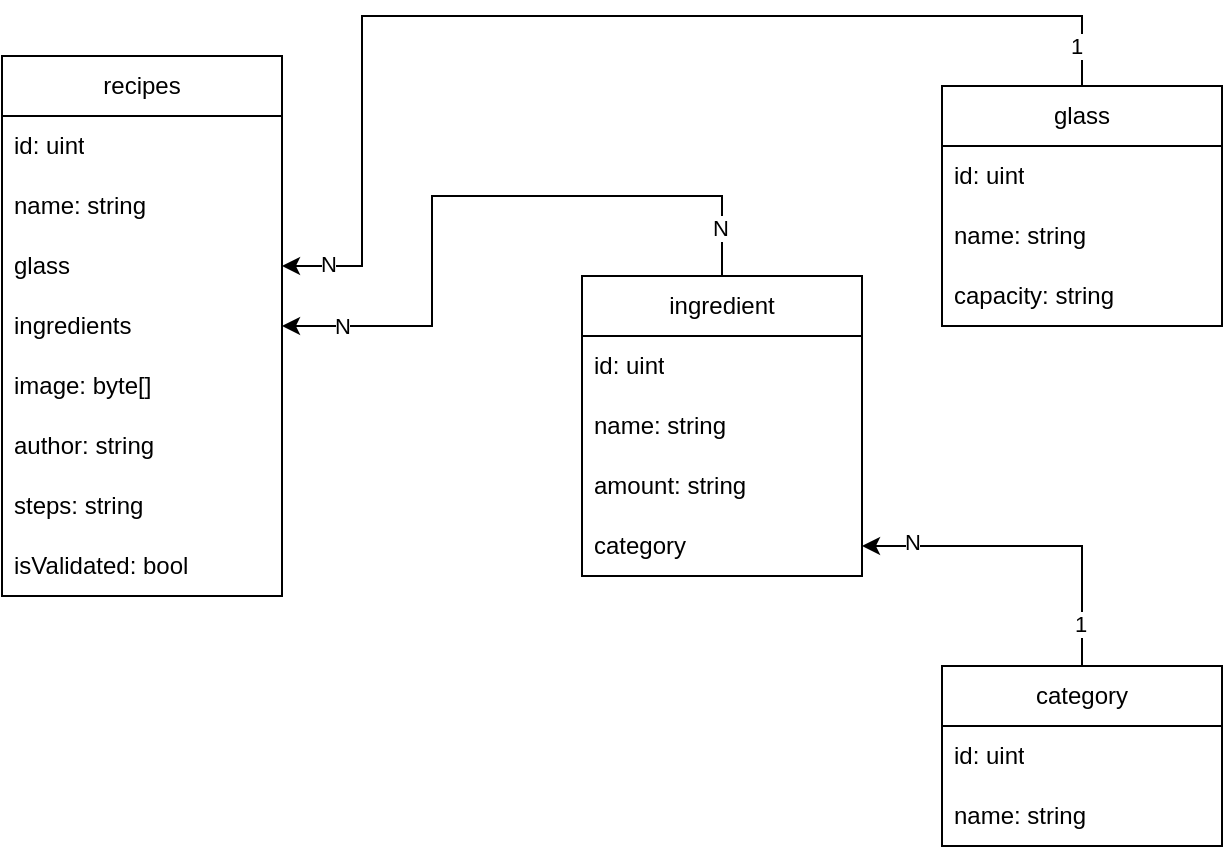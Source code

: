 <mxfile version="28.2.1">
  <diagram name="1 oldal" id="gQzcmwEZGKMXMhkaPZ73">
    <mxGraphModel dx="1185" dy="563" grid="1" gridSize="10" guides="1" tooltips="1" connect="1" arrows="1" fold="1" page="1" pageScale="1" pageWidth="827" pageHeight="1169" math="0" shadow="0">
      <root>
        <mxCell id="0" />
        <mxCell id="1" parent="0" />
        <mxCell id="a4zrQb8dyyV0tMMnkysl-1" value="recipes" style="swimlane;fontStyle=0;childLayout=stackLayout;horizontal=1;startSize=30;horizontalStack=0;resizeParent=1;resizeParentMax=0;resizeLast=0;collapsible=1;marginBottom=0;whiteSpace=wrap;html=1;" vertex="1" parent="1">
          <mxGeometry x="110" y="280" width="140" height="270" as="geometry" />
        </mxCell>
        <mxCell id="a4zrQb8dyyV0tMMnkysl-9" value="id: uint" style="text;strokeColor=none;fillColor=none;align=left;verticalAlign=middle;spacingLeft=4;spacingRight=4;overflow=hidden;points=[[0,0.5],[1,0.5]];portConstraint=eastwest;rotatable=0;whiteSpace=wrap;html=1;" vertex="1" parent="a4zrQb8dyyV0tMMnkysl-1">
          <mxGeometry y="30" width="140" height="30" as="geometry" />
        </mxCell>
        <mxCell id="a4zrQb8dyyV0tMMnkysl-2" value="name: string" style="text;strokeColor=none;fillColor=none;align=left;verticalAlign=middle;spacingLeft=4;spacingRight=4;overflow=hidden;points=[[0,0.5],[1,0.5]];portConstraint=eastwest;rotatable=0;whiteSpace=wrap;html=1;" vertex="1" parent="a4zrQb8dyyV0tMMnkysl-1">
          <mxGeometry y="60" width="140" height="30" as="geometry" />
        </mxCell>
        <mxCell id="a4zrQb8dyyV0tMMnkysl-3" value="glass" style="text;strokeColor=none;fillColor=none;align=left;verticalAlign=middle;spacingLeft=4;spacingRight=4;overflow=hidden;points=[[0,0.5],[1,0.5]];portConstraint=eastwest;rotatable=0;whiteSpace=wrap;html=1;" vertex="1" parent="a4zrQb8dyyV0tMMnkysl-1">
          <mxGeometry y="90" width="140" height="30" as="geometry" />
        </mxCell>
        <mxCell id="a4zrQb8dyyV0tMMnkysl-4" value="ingredients" style="text;strokeColor=none;fillColor=none;align=left;verticalAlign=middle;spacingLeft=4;spacingRight=4;overflow=hidden;points=[[0,0.5],[1,0.5]];portConstraint=eastwest;rotatable=0;whiteSpace=wrap;html=1;" vertex="1" parent="a4zrQb8dyyV0tMMnkysl-1">
          <mxGeometry y="120" width="140" height="30" as="geometry" />
        </mxCell>
        <mxCell id="a4zrQb8dyyV0tMMnkysl-42" value="image: byte[]" style="text;strokeColor=none;fillColor=none;align=left;verticalAlign=middle;spacingLeft=4;spacingRight=4;overflow=hidden;points=[[0,0.5],[1,0.5]];portConstraint=eastwest;rotatable=0;whiteSpace=wrap;html=1;" vertex="1" parent="a4zrQb8dyyV0tMMnkysl-1">
          <mxGeometry y="150" width="140" height="30" as="geometry" />
        </mxCell>
        <mxCell id="a4zrQb8dyyV0tMMnkysl-31" value="author: string" style="text;strokeColor=none;fillColor=none;align=left;verticalAlign=middle;spacingLeft=4;spacingRight=4;overflow=hidden;points=[[0,0.5],[1,0.5]];portConstraint=eastwest;rotatable=0;whiteSpace=wrap;html=1;" vertex="1" parent="a4zrQb8dyyV0tMMnkysl-1">
          <mxGeometry y="180" width="140" height="30" as="geometry" />
        </mxCell>
        <mxCell id="a4zrQb8dyyV0tMMnkysl-32" value="steps: string" style="text;strokeColor=none;fillColor=none;align=left;verticalAlign=middle;spacingLeft=4;spacingRight=4;overflow=hidden;points=[[0,0.5],[1,0.5]];portConstraint=eastwest;rotatable=0;whiteSpace=wrap;html=1;" vertex="1" parent="a4zrQb8dyyV0tMMnkysl-1">
          <mxGeometry y="210" width="140" height="30" as="geometry" />
        </mxCell>
        <mxCell id="a4zrQb8dyyV0tMMnkysl-26" value="isValidated: bool" style="text;strokeColor=none;fillColor=none;align=left;verticalAlign=middle;spacingLeft=4;spacingRight=4;overflow=hidden;points=[[0,0.5],[1,0.5]];portConstraint=eastwest;rotatable=0;whiteSpace=wrap;html=1;" vertex="1" parent="a4zrQb8dyyV0tMMnkysl-1">
          <mxGeometry y="240" width="140" height="30" as="geometry" />
        </mxCell>
        <mxCell id="a4zrQb8dyyV0tMMnkysl-10" style="edgeStyle=orthogonalEdgeStyle;rounded=0;orthogonalLoop=1;jettySize=auto;html=1;" edge="1" parent="1" source="a4zrQb8dyyV0tMMnkysl-5" target="a4zrQb8dyyV0tMMnkysl-4">
          <mxGeometry relative="1" as="geometry">
            <Array as="points">
              <mxPoint x="470" y="350" />
              <mxPoint x="325" y="350" />
              <mxPoint x="325" y="415" />
            </Array>
          </mxGeometry>
        </mxCell>
        <mxCell id="a4zrQb8dyyV0tMMnkysl-11" value="N" style="edgeLabel;html=1;align=center;verticalAlign=middle;resizable=0;points=[];" vertex="1" connectable="0" parent="a4zrQb8dyyV0tMMnkysl-10">
          <mxGeometry x="-0.852" y="1" relative="1" as="geometry">
            <mxPoint as="offset" />
          </mxGeometry>
        </mxCell>
        <mxCell id="a4zrQb8dyyV0tMMnkysl-12" value="N" style="edgeLabel;html=1;align=center;verticalAlign=middle;resizable=0;points=[];" vertex="1" connectable="0" parent="a4zrQb8dyyV0tMMnkysl-10">
          <mxGeometry x="0.815" relative="1" as="geometry">
            <mxPoint as="offset" />
          </mxGeometry>
        </mxCell>
        <mxCell id="a4zrQb8dyyV0tMMnkysl-5" value="ingredient" style="swimlane;fontStyle=0;childLayout=stackLayout;horizontal=1;startSize=30;horizontalStack=0;resizeParent=1;resizeParentMax=0;resizeLast=0;collapsible=1;marginBottom=0;whiteSpace=wrap;html=1;" vertex="1" parent="1">
          <mxGeometry x="400" y="390" width="140" height="150" as="geometry" />
        </mxCell>
        <mxCell id="a4zrQb8dyyV0tMMnkysl-8" value="id: uint" style="text;strokeColor=none;fillColor=none;align=left;verticalAlign=middle;spacingLeft=4;spacingRight=4;overflow=hidden;points=[[0,0.5],[1,0.5]];portConstraint=eastwest;rotatable=0;whiteSpace=wrap;html=1;" vertex="1" parent="a4zrQb8dyyV0tMMnkysl-5">
          <mxGeometry y="30" width="140" height="30" as="geometry" />
        </mxCell>
        <mxCell id="a4zrQb8dyyV0tMMnkysl-6" value="name: string" style="text;strokeColor=none;fillColor=none;align=left;verticalAlign=middle;spacingLeft=4;spacingRight=4;overflow=hidden;points=[[0,0.5],[1,0.5]];portConstraint=eastwest;rotatable=0;whiteSpace=wrap;html=1;" vertex="1" parent="a4zrQb8dyyV0tMMnkysl-5">
          <mxGeometry y="60" width="140" height="30" as="geometry" />
        </mxCell>
        <mxCell id="a4zrQb8dyyV0tMMnkysl-7" value="amount: string" style="text;strokeColor=none;fillColor=none;align=left;verticalAlign=middle;spacingLeft=4;spacingRight=4;overflow=hidden;points=[[0,0.5],[1,0.5]];portConstraint=eastwest;rotatable=0;whiteSpace=wrap;html=1;" vertex="1" parent="a4zrQb8dyyV0tMMnkysl-5">
          <mxGeometry y="90" width="140" height="30" as="geometry" />
        </mxCell>
        <mxCell id="a4zrQb8dyyV0tMMnkysl-33" value="category" style="text;strokeColor=none;fillColor=none;align=left;verticalAlign=middle;spacingLeft=4;spacingRight=4;overflow=hidden;points=[[0,0.5],[1,0.5]];portConstraint=eastwest;rotatable=0;whiteSpace=wrap;html=1;" vertex="1" parent="a4zrQb8dyyV0tMMnkysl-5">
          <mxGeometry y="120" width="140" height="30" as="geometry" />
        </mxCell>
        <mxCell id="a4zrQb8dyyV0tMMnkysl-17" style="edgeStyle=orthogonalEdgeStyle;rounded=0;orthogonalLoop=1;jettySize=auto;html=1;entryX=1;entryY=0.5;entryDx=0;entryDy=0;" edge="1" parent="1" source="a4zrQb8dyyV0tMMnkysl-13" target="a4zrQb8dyyV0tMMnkysl-3">
          <mxGeometry relative="1" as="geometry">
            <Array as="points">
              <mxPoint x="650" y="260" />
              <mxPoint x="290" y="260" />
              <mxPoint x="290" y="385" />
            </Array>
          </mxGeometry>
        </mxCell>
        <mxCell id="a4zrQb8dyyV0tMMnkysl-18" value="1" style="edgeLabel;html=1;align=center;verticalAlign=middle;resizable=0;points=[];" vertex="1" connectable="0" parent="a4zrQb8dyyV0tMMnkysl-17">
          <mxGeometry x="-0.929" y="3" relative="1" as="geometry">
            <mxPoint as="offset" />
          </mxGeometry>
        </mxCell>
        <mxCell id="a4zrQb8dyyV0tMMnkysl-19" value="N" style="edgeLabel;html=1;align=center;verticalAlign=middle;resizable=0;points=[];" vertex="1" connectable="0" parent="a4zrQb8dyyV0tMMnkysl-17">
          <mxGeometry x="0.918" y="-1" relative="1" as="geometry">
            <mxPoint as="offset" />
          </mxGeometry>
        </mxCell>
        <mxCell id="a4zrQb8dyyV0tMMnkysl-13" value="glass" style="swimlane;fontStyle=0;childLayout=stackLayout;horizontal=1;startSize=30;horizontalStack=0;resizeParent=1;resizeParentMax=0;resizeLast=0;collapsible=1;marginBottom=0;whiteSpace=wrap;html=1;" vertex="1" parent="1">
          <mxGeometry x="580" y="295" width="140" height="120" as="geometry" />
        </mxCell>
        <mxCell id="a4zrQb8dyyV0tMMnkysl-14" value="id: uint" style="text;strokeColor=none;fillColor=none;align=left;verticalAlign=middle;spacingLeft=4;spacingRight=4;overflow=hidden;points=[[0,0.5],[1,0.5]];portConstraint=eastwest;rotatable=0;whiteSpace=wrap;html=1;" vertex="1" parent="a4zrQb8dyyV0tMMnkysl-13">
          <mxGeometry y="30" width="140" height="30" as="geometry" />
        </mxCell>
        <mxCell id="a4zrQb8dyyV0tMMnkysl-15" value="name: string" style="text;strokeColor=none;fillColor=none;align=left;verticalAlign=middle;spacingLeft=4;spacingRight=4;overflow=hidden;points=[[0,0.5],[1,0.5]];portConstraint=eastwest;rotatable=0;whiteSpace=wrap;html=1;" vertex="1" parent="a4zrQb8dyyV0tMMnkysl-13">
          <mxGeometry y="60" width="140" height="30" as="geometry" />
        </mxCell>
        <mxCell id="a4zrQb8dyyV0tMMnkysl-16" value="capacity: string" style="text;strokeColor=none;fillColor=none;align=left;verticalAlign=middle;spacingLeft=4;spacingRight=4;overflow=hidden;points=[[0,0.5],[1,0.5]];portConstraint=eastwest;rotatable=0;whiteSpace=wrap;html=1;" vertex="1" parent="a4zrQb8dyyV0tMMnkysl-13">
          <mxGeometry y="90" width="140" height="30" as="geometry" />
        </mxCell>
        <mxCell id="a4zrQb8dyyV0tMMnkysl-39" style="edgeStyle=orthogonalEdgeStyle;rounded=0;orthogonalLoop=1;jettySize=auto;html=1;entryX=1;entryY=0.5;entryDx=0;entryDy=0;" edge="1" parent="1" source="a4zrQb8dyyV0tMMnkysl-34" target="a4zrQb8dyyV0tMMnkysl-33">
          <mxGeometry relative="1" as="geometry" />
        </mxCell>
        <mxCell id="a4zrQb8dyyV0tMMnkysl-40" value="1" style="edgeLabel;html=1;align=center;verticalAlign=middle;resizable=0;points=[];" vertex="1" connectable="0" parent="a4zrQb8dyyV0tMMnkysl-39">
          <mxGeometry x="-0.753" y="1" relative="1" as="geometry">
            <mxPoint as="offset" />
          </mxGeometry>
        </mxCell>
        <mxCell id="a4zrQb8dyyV0tMMnkysl-41" value="N" style="edgeLabel;html=1;align=center;verticalAlign=middle;resizable=0;points=[];" vertex="1" connectable="0" parent="a4zrQb8dyyV0tMMnkysl-39">
          <mxGeometry x="0.706" y="-2" relative="1" as="geometry">
            <mxPoint as="offset" />
          </mxGeometry>
        </mxCell>
        <mxCell id="a4zrQb8dyyV0tMMnkysl-34" value="category" style="swimlane;fontStyle=0;childLayout=stackLayout;horizontal=1;startSize=30;horizontalStack=0;resizeParent=1;resizeParentMax=0;resizeLast=0;collapsible=1;marginBottom=0;whiteSpace=wrap;html=1;" vertex="1" parent="1">
          <mxGeometry x="580" y="585" width="140" height="90" as="geometry" />
        </mxCell>
        <mxCell id="a4zrQb8dyyV0tMMnkysl-35" value="id: uint" style="text;strokeColor=none;fillColor=none;align=left;verticalAlign=middle;spacingLeft=4;spacingRight=4;overflow=hidden;points=[[0,0.5],[1,0.5]];portConstraint=eastwest;rotatable=0;whiteSpace=wrap;html=1;" vertex="1" parent="a4zrQb8dyyV0tMMnkysl-34">
          <mxGeometry y="30" width="140" height="30" as="geometry" />
        </mxCell>
        <mxCell id="a4zrQb8dyyV0tMMnkysl-36" value="name: string" style="text;strokeColor=none;fillColor=none;align=left;verticalAlign=middle;spacingLeft=4;spacingRight=4;overflow=hidden;points=[[0,0.5],[1,0.5]];portConstraint=eastwest;rotatable=0;whiteSpace=wrap;html=1;" vertex="1" parent="a4zrQb8dyyV0tMMnkysl-34">
          <mxGeometry y="60" width="140" height="30" as="geometry" />
        </mxCell>
      </root>
    </mxGraphModel>
  </diagram>
</mxfile>
